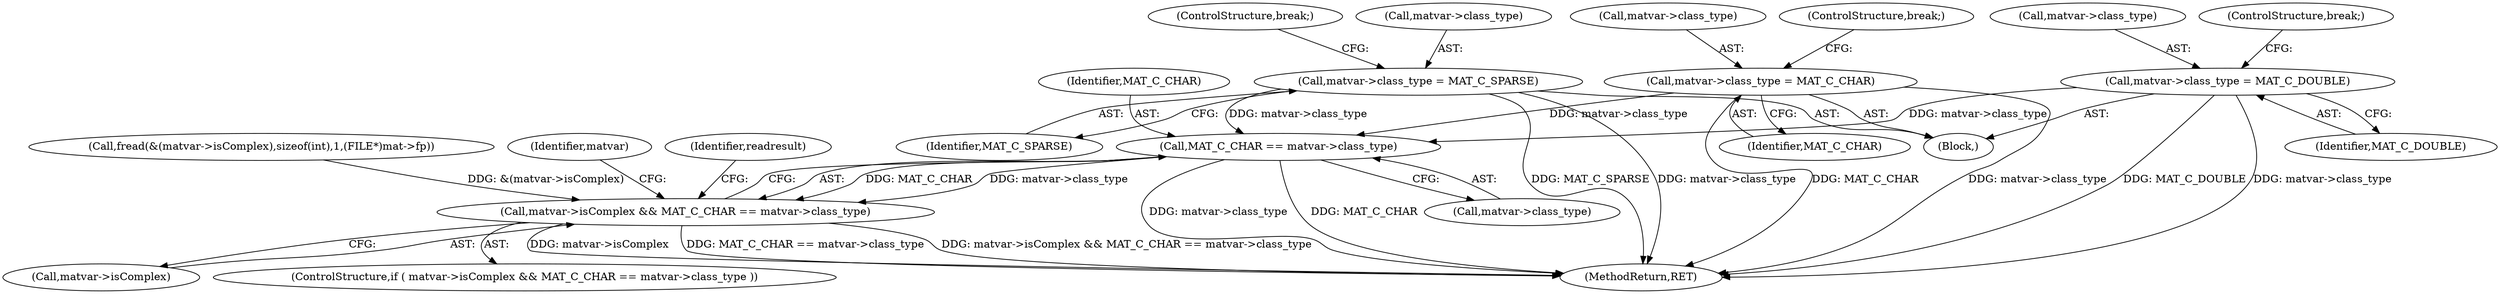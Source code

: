 digraph "0_matio_651a8e28099edb5fbb9e4e1d4d3238848f446c9a@pointer" {
"1000489" [label="(Call,MAT_C_CHAR == matvar->class_type)"];
"1000348" [label="(Call,matvar->class_type = MAT_C_SPARSE)"];
"1000341" [label="(Call,matvar->class_type = MAT_C_CHAR)"];
"1000334" [label="(Call,matvar->class_type = MAT_C_DOUBLE)"];
"1000485" [label="(Call,matvar->isComplex && MAT_C_CHAR == matvar->class_type)"];
"1000342" [label="(Call,matvar->class_type)"];
"1000491" [label="(Call,matvar->class_type)"];
"1000490" [label="(Identifier,MAT_C_CHAR)"];
"1000335" [label="(Call,matvar->class_type)"];
"1000484" [label="(ControlStructure,if ( matvar->isComplex && MAT_C_CHAR == matvar->class_type ))"];
"1000486" [label="(Call,matvar->isComplex)"];
"1000348" [label="(Call,matvar->class_type = MAT_C_SPARSE)"];
"1000485" [label="(Call,matvar->isComplex && MAT_C_CHAR == matvar->class_type)"];
"1000496" [label="(Identifier,matvar)"];
"1000500" [label="(Identifier,readresult)"];
"1000341" [label="(Call,matvar->class_type = MAT_C_CHAR)"];
"1000339" [label="(ControlStructure,break;)"];
"1000332" [label="(Block,)"];
"1000338" [label="(Identifier,MAT_C_DOUBLE)"];
"1000665" [label="(MethodReturn,RET)"];
"1000462" [label="(Call,fread(&(matvar->isComplex),sizeof(int),1,(FILE*)mat->fp))"];
"1000346" [label="(ControlStructure,break;)"];
"1000353" [label="(ControlStructure,break;)"];
"1000489" [label="(Call,MAT_C_CHAR == matvar->class_type)"];
"1000345" [label="(Identifier,MAT_C_CHAR)"];
"1000352" [label="(Identifier,MAT_C_SPARSE)"];
"1000349" [label="(Call,matvar->class_type)"];
"1000334" [label="(Call,matvar->class_type = MAT_C_DOUBLE)"];
"1000489" -> "1000485"  [label="AST: "];
"1000489" -> "1000491"  [label="CFG: "];
"1000490" -> "1000489"  [label="AST: "];
"1000491" -> "1000489"  [label="AST: "];
"1000485" -> "1000489"  [label="CFG: "];
"1000489" -> "1000665"  [label="DDG: matvar->class_type"];
"1000489" -> "1000665"  [label="DDG: MAT_C_CHAR"];
"1000489" -> "1000485"  [label="DDG: MAT_C_CHAR"];
"1000489" -> "1000485"  [label="DDG: matvar->class_type"];
"1000348" -> "1000489"  [label="DDG: matvar->class_type"];
"1000341" -> "1000489"  [label="DDG: matvar->class_type"];
"1000334" -> "1000489"  [label="DDG: matvar->class_type"];
"1000348" -> "1000332"  [label="AST: "];
"1000348" -> "1000352"  [label="CFG: "];
"1000349" -> "1000348"  [label="AST: "];
"1000352" -> "1000348"  [label="AST: "];
"1000353" -> "1000348"  [label="CFG: "];
"1000348" -> "1000665"  [label="DDG: matvar->class_type"];
"1000348" -> "1000665"  [label="DDG: MAT_C_SPARSE"];
"1000341" -> "1000332"  [label="AST: "];
"1000341" -> "1000345"  [label="CFG: "];
"1000342" -> "1000341"  [label="AST: "];
"1000345" -> "1000341"  [label="AST: "];
"1000346" -> "1000341"  [label="CFG: "];
"1000341" -> "1000665"  [label="DDG: matvar->class_type"];
"1000341" -> "1000665"  [label="DDG: MAT_C_CHAR"];
"1000334" -> "1000332"  [label="AST: "];
"1000334" -> "1000338"  [label="CFG: "];
"1000335" -> "1000334"  [label="AST: "];
"1000338" -> "1000334"  [label="AST: "];
"1000339" -> "1000334"  [label="CFG: "];
"1000334" -> "1000665"  [label="DDG: MAT_C_DOUBLE"];
"1000334" -> "1000665"  [label="DDG: matvar->class_type"];
"1000485" -> "1000484"  [label="AST: "];
"1000485" -> "1000486"  [label="CFG: "];
"1000486" -> "1000485"  [label="AST: "];
"1000496" -> "1000485"  [label="CFG: "];
"1000500" -> "1000485"  [label="CFG: "];
"1000485" -> "1000665"  [label="DDG: matvar->isComplex"];
"1000485" -> "1000665"  [label="DDG: MAT_C_CHAR == matvar->class_type"];
"1000485" -> "1000665"  [label="DDG: matvar->isComplex && MAT_C_CHAR == matvar->class_type"];
"1000462" -> "1000485"  [label="DDG: &(matvar->isComplex)"];
}
